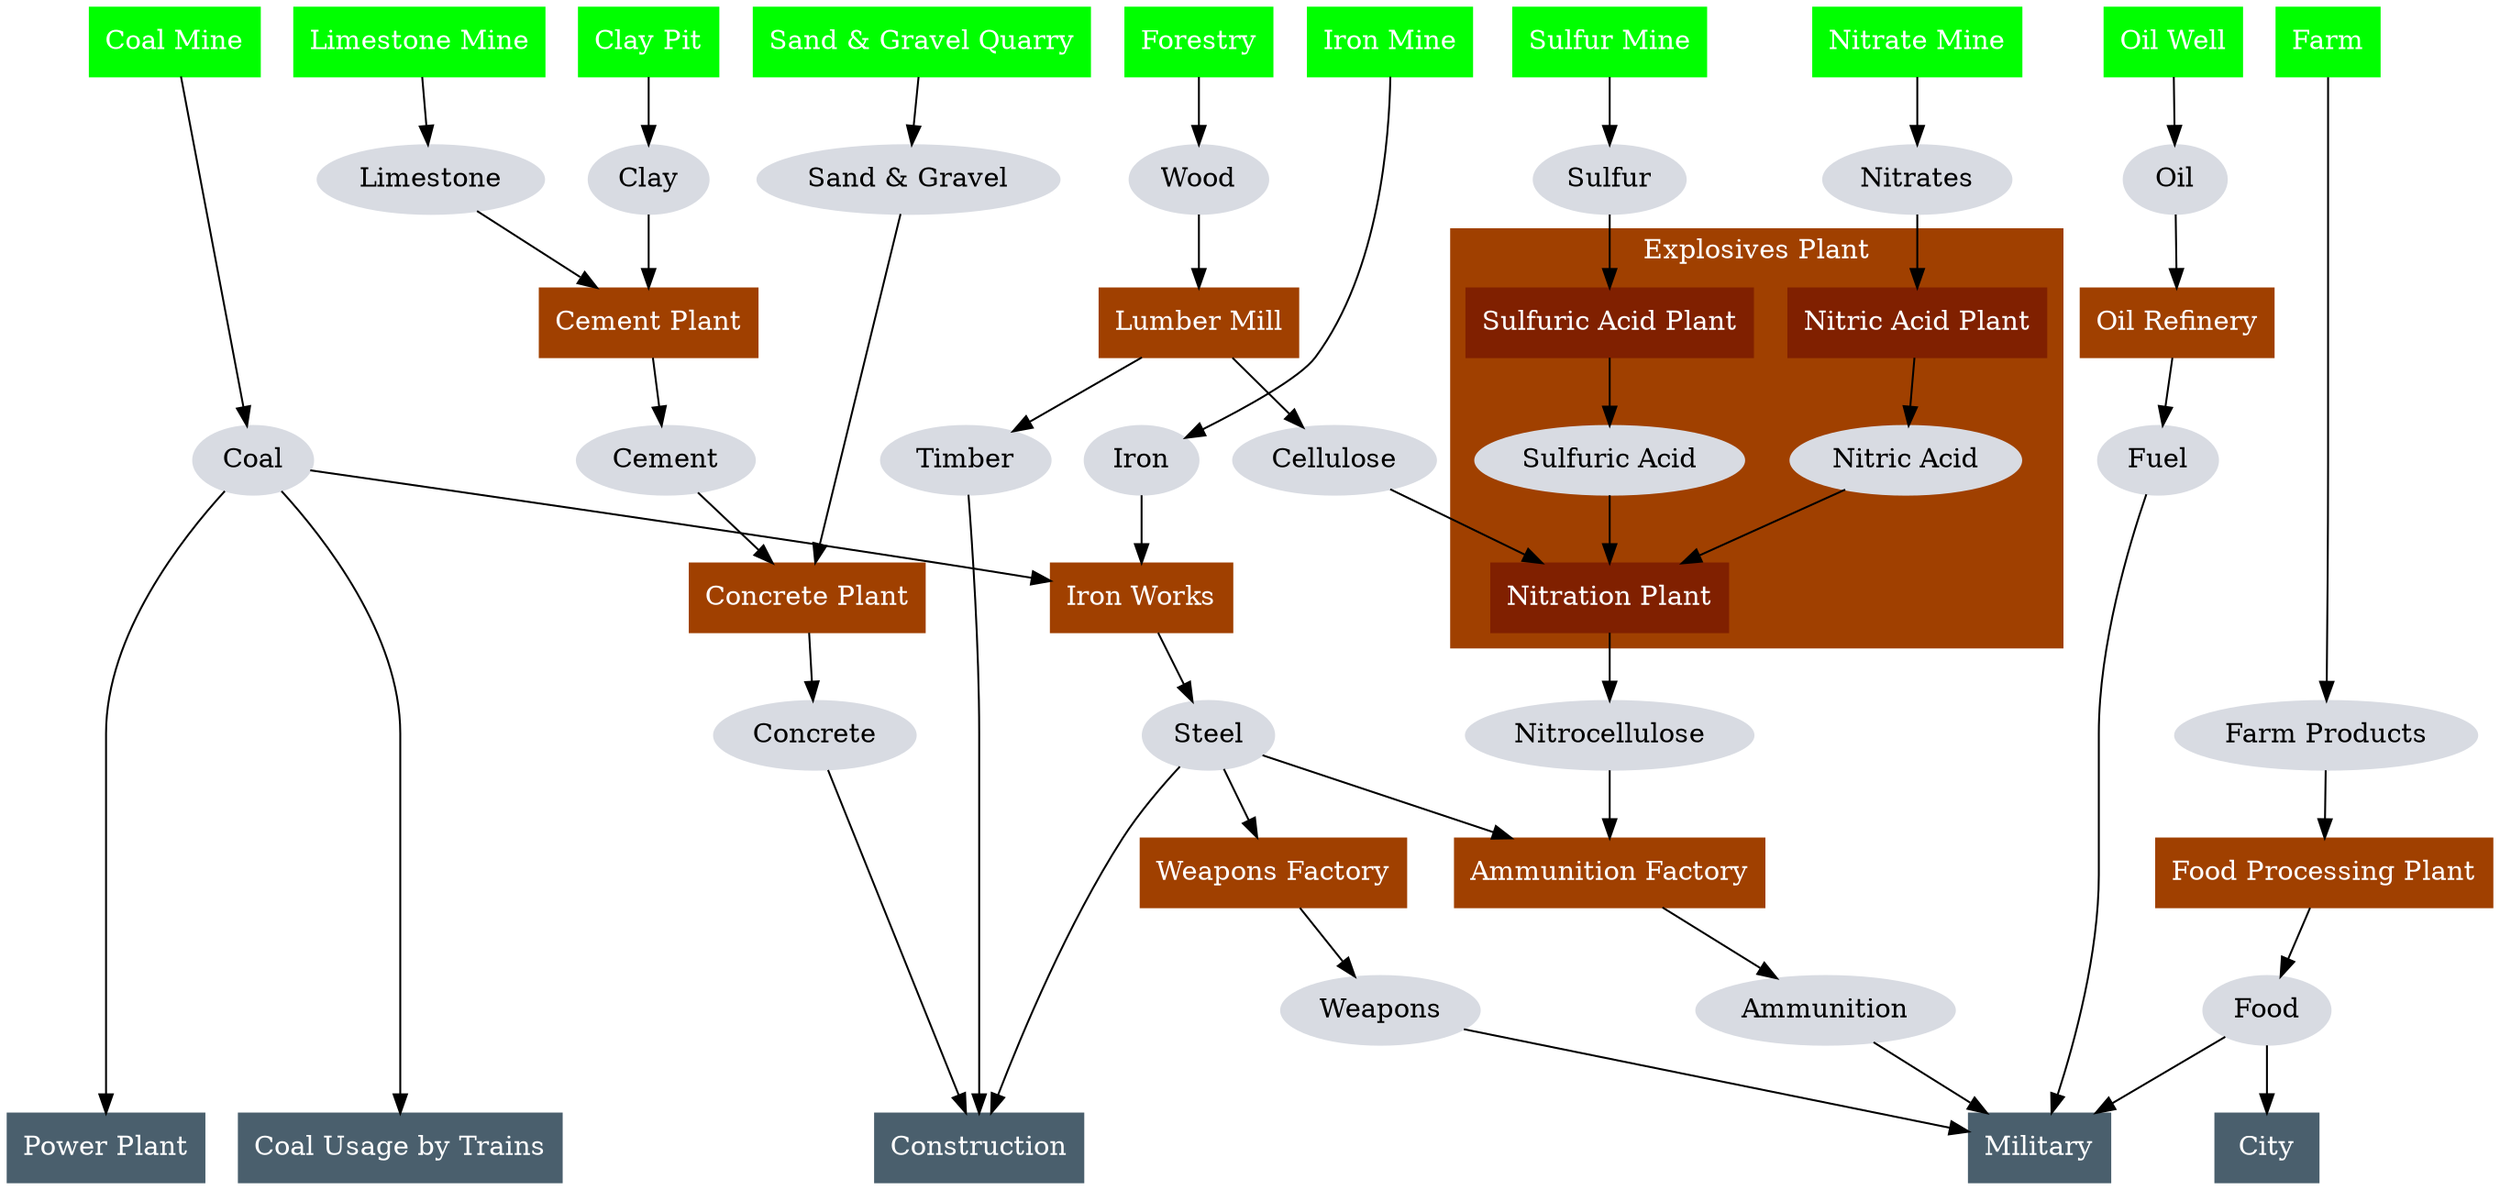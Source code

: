 digraph G {
    node [style = filled, fontcolor = white];

    # Raw materials extraction
    node [shape = box, color = green];
    CoalMine [label = "Coal Mine"];
    IronMine [label = "Iron Mine"];
    Forestry [label = "Forestry"];
    SulfurMine [label = "Sulfur Mine"];
    NitrateMine [label = "Nitrate Mine"];
    OilWell [label = "Oil Well"];
    LimestoneMine [label = "Limestone Mine"];
    ClayPit [label = "Clay Pit"];
    SandAndGravelQuarry [label = "Sand & Gravel Quarry"];
    Farm [label = "Farm"];
    { rank = same; CoalMine; IronMine; Forestry; SulfurMine; NitrateMine; OilWell; LimestoneMine; ClayPit; SandAndGravelQuarry; Farm; }

    node [shape = box, color = "#a04000"];
    # https://en.wikipedia.org/wiki/Basic_oxygen_steelmaking
    IronWorks [label = "Iron Works"];
    WeaponsFactory [label = "Weapons Factory"];
    LumberMill [label = "Lumber Mill"];
    AmmunitionFactory [label = "Ammunition Factory"];
    OilRefinery [label = "Oil Refinery"];
    CementPlant [label = "Cement Plant"];
    ConcretePlant [label = "Concrete Plant"];
    FoodProcessingPlant [label = "Food Processing Plant"];

    subgraph cluster_ExplosivesPlant {
        # This is being built together as otherwise it becomes too much micro-management
        style = filled;
        color = "#a04000";
        fontcolor = white;
        label = "Explosives Plant";
        node [shape = box, color = "#802000", fontcolor = white];

        NitricAcidPlant [label = "Nitric Acid Plant"];
        SulfuricAcidPlant [label = "Sulfuric Acid Plant"];
        NitrationPlant [label = "Nitration Plant"];

        node [shape = ellipse, color = "#D8DBE2", fontcolor = black, style = filled];
        NitricAcid [label = "Nitric Acid"];
        SulfuricAcid [label = "Sulfuric Acid"];
    }

    # Final consumers
    node [shape = box, color = "#4A5F6D"];
    Construction [label = "Construction"];
    Military [label = "Military"];
    CoalUsageByTrains [label = "Coal Usage by Trains"]
    PowerPlant [label = "Power Plant"];
    City [label = "City"];
    { rank = same; Construction; Military; CoalUsageByTrains; PowerPlant; City; }

    node [shape = ellipse, color = "#D8DBE2", fontcolor = black];
    Coal [label = "Coal"];
    Iron [label = "Iron"];
    Oil [label = "Oil"];
    Fuel [label = "Fuel"];
    Nitrates [label = "Nitrates"];
    Sulfur [label = "Sulfur"];
    Nitrocellulose [label = "Nitrocellulose"];
    Timber [label = "Timber"];
    Cellulose [label = "Cellulose"];
    Concrete [label = "Concrete"];
    Cement [label = "Cement"];
    SandAndGravel [label = "Sand & Gravel"];
    Clay [label = "Clay"];
    Limestone [label = "Limestone"];
    Weapons [label = "Weapons"];
    Ammunition [label = "Ammunition"];
    Steel [label = "Steel"];
    FarmProducts [label = "Farm Products"];
    Food [label = "Food"];

    CoalMine -> Coal;
    Coal -> IronWorks;
    Coal -> CoalUsageByTrains;
    Coal -> PowerPlant;

    IronMine -> Iron;
    Iron -> IronWorks;

    OilWell -> Oil;
    Oil -> OilRefinery;
    OilRefinery -> Fuel;
    Fuel -> Military;

    NitrateMine -> Nitrates;
    Nitrates -> NitricAcidPlant;

    SulfurMine -> Sulfur;
    Sulfur -> SulfuricAcidPlant;

    Forestry -> Wood;
    Wood -> LumberMill;
    LumberMill -> Cellulose;
    Cellulose -> NitrationPlant;
    LumberMill -> Timber;
    Timber -> Construction;

    NitricAcidPlant -> NitricAcid;
    NitricAcid -> NitrationPlant;

    SulfuricAcidPlant -> SulfuricAcid;
    SulfuricAcid -> NitrationPlant;

    NitrationPlant -> Nitrocellulose;
    Nitrocellulose -> AmmunitionFactory;

    AmmunitionFactory -> Ammunition;
    Ammunition -> Military;
    WeaponsFactory -> Weapons;
    Weapons -> Military;

    IronWorks -> Steel;
    Steel -> AmmunitionFactory;
    Steel -> WeaponsFactory;
    Steel -> Construction;

    LimestoneMine -> Limestone;
    Limestone -> CementPlant;

    ClayPit -> Clay;
    Clay -> CementPlant;

    CementPlant -> Cement;
    Cement -> ConcretePlant;

    SandAndGravelQuarry -> SandAndGravel;
    SandAndGravel -> ConcretePlant;

    ConcretePlant -> Concrete;
    Concrete -> Construction;

    Farm -> FarmProducts;
    FarmProducts -> FoodProcessingPlant;
    FoodProcessingPlant -> Food;
    Food -> Military;
    Food -> City;
}
